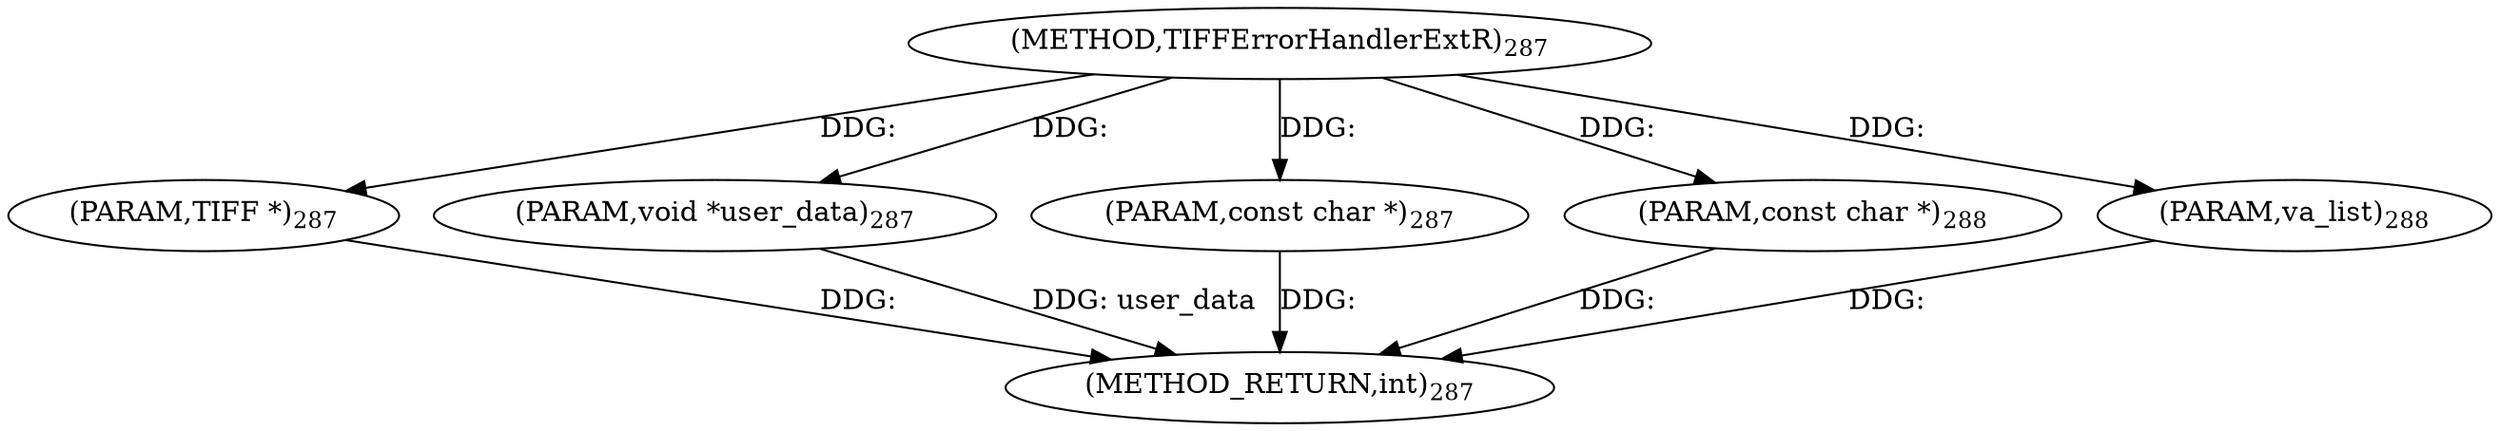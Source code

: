 digraph "TIFFErrorHandlerExtR" {  
"8300" [label = <(METHOD,TIFFErrorHandlerExtR)<SUB>287</SUB>> ]
"8306" [label = <(METHOD_RETURN,int)<SUB>287</SUB>> ]
"8301" [label = <(PARAM,TIFF *)<SUB>287</SUB>> ]
"8302" [label = <(PARAM,void *user_data)<SUB>287</SUB>> ]
"8303" [label = <(PARAM,const char *)<SUB>287</SUB>> ]
"8304" [label = <(PARAM,const char *)<SUB>288</SUB>> ]
"8305" [label = <(PARAM,va_list)<SUB>288</SUB>> ]
  "8301" -> "8306"  [ label = "DDG: "] 
  "8302" -> "8306"  [ label = "DDG: user_data"] 
  "8303" -> "8306"  [ label = "DDG: "] 
  "8304" -> "8306"  [ label = "DDG: "] 
  "8305" -> "8306"  [ label = "DDG: "] 
  "8300" -> "8301"  [ label = "DDG: "] 
  "8300" -> "8302"  [ label = "DDG: "] 
  "8300" -> "8303"  [ label = "DDG: "] 
  "8300" -> "8304"  [ label = "DDG: "] 
  "8300" -> "8305"  [ label = "DDG: "] 
}
